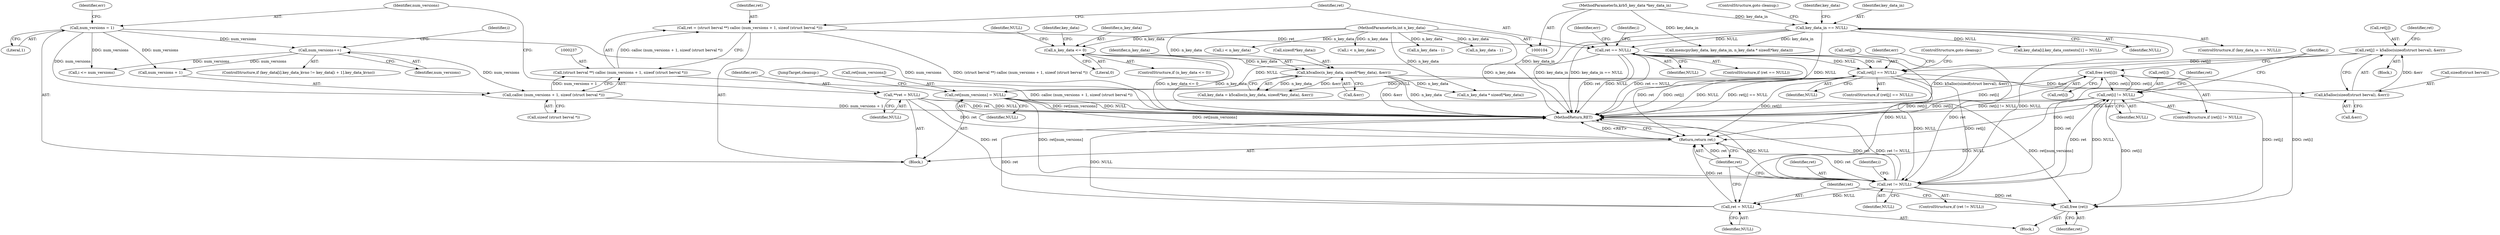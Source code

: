 digraph "0_krb5_dc7ed55c689d57de7f7408b34631bf06fec9dab1@API" {
"1000399" [label="(Call,free (ret[i]))"];
"1000380" [label="(Call,ret != NULL)"];
"1000366" [label="(Call,ret[num_versions] = NULL)"];
"1000307" [label="(Call,ret[j] == NULL)"];
"1000297" [label="(Call,ret[j] = k5alloc(sizeof(struct berval), &err))"];
"1000301" [label="(Call,k5alloc(sizeof(struct berval), &err))"];
"1000134" [label="(Call,k5calloc(n_key_data, sizeof(*key_data), &err))"];
"1000127" [label="(Call,n_key_data <= 0)"];
"1000106" [label="(MethodParameterIn,int n_key_data)"];
"1000245" [label="(Call,ret == NULL)"];
"1000234" [label="(Call,ret = (struct berval **) calloc (num_versions + 1, sizeof (struct berval *)))"];
"1000236" [label="(Call,(struct berval **) calloc (num_versions + 1, sizeof (struct berval *)))"];
"1000238" [label="(Call,calloc (num_versions + 1, sizeof (struct berval *)))"];
"1000232" [label="(Call,num_versions++)"];
"1000115" [label="(Call,num_versions = 1)"];
"1000142" [label="(Call,key_data_in == NULL)"];
"1000105" [label="(MethodParameterIn,krb5_key_data *key_data_in)"];
"1000110" [label="(Call,**ret = NULL)"];
"1000394" [label="(Call,ret[i] != NULL)"];
"1000399" [label="(Call,free (ret[i]))"];
"1000403" [label="(Call,free (ret))"];
"1000408" [label="(Return,return ret;)"];
"1000405" [label="(Call,ret = NULL)"];
"1000404" [label="(Identifier,ret)"];
"1000381" [label="(Identifier,ret)"];
"1000244" [label="(ControlStructure,if (ret == NULL))"];
"1000246" [label="(Identifier,ret)"];
"1000296" [label="(Block,)"];
"1000409" [label="(Identifier,ret)"];
"1000142" [label="(Call,key_data_in == NULL)"];
"1000105" [label="(MethodParameterIn,krb5_key_data *key_data_in)"];
"1000314" [label="(Identifier,err)"];
"1000235" [label="(Identifier,ret)"];
"1000123" [label="(Identifier,err)"];
"1000386" [label="(Identifier,i)"];
"1000239" [label="(Call,num_versions + 1)"];
"1000370" [label="(Identifier,NULL)"];
"1000111" [label="(Identifier,ret)"];
"1000106" [label="(MethodParameterIn,int n_key_data)"];
"1000112" [label="(Identifier,NULL)"];
"1000198" [label="(Call,key_data[i].key_data_contents[1] = NULL)"];
"1000297" [label="(Call,ret[j] = k5alloc(sizeof(struct berval), &err))"];
"1000394" [label="(Call,ret[i] != NULL)"];
"1000145" [label="(ControlStructure,goto cleanup;)"];
"1000236" [label="(Call,(struct berval **) calloc (num_versions + 1, sizeof (struct berval *)))"];
"1000393" [label="(ControlStructure,if (ret[i] != NULL))"];
"1000217" [label="(Identifier,i)"];
"1000392" [label="(Identifier,i)"];
"1000302" [label="(Call,sizeof(struct berval))"];
"1000213" [label="(Call,n_key_data - 1)"];
"1000400" [label="(Call,ret[i])"];
"1000141" [label="(ControlStructure,if (key_data_in == NULL))"];
"1000108" [label="(Block,)"];
"1000408" [label="(Return,return ret;)"];
"1000242" [label="(Call,sizeof (struct berval *))"];
"1000405" [label="(Call,ret = NULL)"];
"1000312" [label="(ControlStructure,goto cleanup;)"];
"1000135" [label="(Identifier,n_key_data)"];
"1000129" [label="(Literal,0)"];
"1000284" [label="(Call,n_key_data - 1)"];
"1000233" [label="(Identifier,num_versions)"];
"1000147" [label="(Identifier,key_data)"];
"1000232" [label="(Call,num_versions++)"];
"1000134" [label="(Call,k5calloc(n_key_data, sizeof(*key_data), &err))"];
"1000366" [label="(Call,ret[num_versions] = NULL)"];
"1000298" [label="(Call,ret[j])"];
"1000128" [label="(Identifier,n_key_data)"];
"1000126" [label="(ControlStructure,if (n_key_data <= 0))"];
"1000238" [label="(Call,calloc (num_versions + 1, sizeof (struct berval *)))"];
"1000132" [label="(Call,key_data = k5calloc(n_key_data, sizeof(*key_data), &err))"];
"1000158" [label="(Call,i < n_key_data)"];
"1000116" [label="(Identifier,num_versions)"];
"1000234" [label="(Call,ret = (struct berval **) calloc (num_versions + 1, sizeof (struct berval *)))"];
"1000256" [label="(Identifier,i)"];
"1000250" [label="(Identifier,err)"];
"1000143" [label="(Identifier,key_data_in)"];
"1000117" [label="(Literal,1)"];
"1000110" [label="(Call,**ret = NULL)"];
"1000395" [label="(Call,ret[i])"];
"1000308" [label="(Call,ret[j])"];
"1000311" [label="(Identifier,NULL)"];
"1000383" [label="(Block,)"];
"1000382" [label="(Identifier,NULL)"];
"1000309" [label="(Identifier,ret)"];
"1000149" [label="(Call,n_key_data * sizeof(*key_data))"];
"1000407" [label="(Identifier,NULL)"];
"1000371" [label="(JumpTarget,cleanup:)"];
"1000367" [label="(Call,ret[num_versions])"];
"1000304" [label="(Call,&err)"];
"1000127" [label="(Call,n_key_data <= 0)"];
"1000307" [label="(Call,ret[j] == NULL)"];
"1000403" [label="(Call,free (ret))"];
"1000146" [label="(Call,memcpy(key_data, key_data_in, n_key_data * sizeof(*key_data)))"];
"1000380" [label="(Call,ret != NULL)"];
"1000399" [label="(Call,free (ret[i]))"];
"1000144" [label="(Identifier,NULL)"];
"1000115" [label="(Call,num_versions = 1)"];
"1000273" [label="(Call,i < n_key_data)"];
"1000136" [label="(Call,sizeof(*key_data))"];
"1000301" [label="(Call,k5alloc(sizeof(struct berval), &err))"];
"1000406" [label="(Identifier,ret)"];
"1000131" [label="(Identifier,NULL)"];
"1000133" [label="(Identifier,key_data)"];
"1000401" [label="(Identifier,ret)"];
"1000398" [label="(Identifier,NULL)"];
"1000306" [label="(ControlStructure,if (ret[j] == NULL))"];
"1000139" [label="(Call,&err)"];
"1000247" [label="(Identifier,NULL)"];
"1000410" [label="(MethodReturn,RET)"];
"1000388" [label="(Call,i <= num_versions)"];
"1000245" [label="(Call,ret == NULL)"];
"1000218" [label="(ControlStructure,if (key_data[i].key_data_kvno != key_data[i + 1].key_data_kvno))"];
"1000379" [label="(ControlStructure,if (ret != NULL))"];
"1000399" -> "1000393"  [label="AST: "];
"1000399" -> "1000400"  [label="CFG: "];
"1000400" -> "1000399"  [label="AST: "];
"1000392" -> "1000399"  [label="CFG: "];
"1000399" -> "1000410"  [label="DDG: ret[i]"];
"1000399" -> "1000394"  [label="DDG: ret[i]"];
"1000380" -> "1000399"  [label="DDG: ret"];
"1000394" -> "1000399"  [label="DDG: ret[i]"];
"1000399" -> "1000403"  [label="DDG: ret[i]"];
"1000399" -> "1000408"  [label="DDG: ret[i]"];
"1000380" -> "1000379"  [label="AST: "];
"1000380" -> "1000382"  [label="CFG: "];
"1000381" -> "1000380"  [label="AST: "];
"1000382" -> "1000380"  [label="AST: "];
"1000386" -> "1000380"  [label="CFG: "];
"1000409" -> "1000380"  [label="CFG: "];
"1000380" -> "1000410"  [label="DDG: ret != NULL"];
"1000380" -> "1000410"  [label="DDG: NULL"];
"1000380" -> "1000410"  [label="DDG: ret"];
"1000366" -> "1000380"  [label="DDG: ret[num_versions]"];
"1000110" -> "1000380"  [label="DDG: ret"];
"1000307" -> "1000380"  [label="DDG: ret[j]"];
"1000307" -> "1000380"  [label="DDG: NULL"];
"1000245" -> "1000380"  [label="DDG: ret"];
"1000245" -> "1000380"  [label="DDG: NULL"];
"1000142" -> "1000380"  [label="DDG: NULL"];
"1000380" -> "1000394"  [label="DDG: ret"];
"1000380" -> "1000394"  [label="DDG: NULL"];
"1000380" -> "1000403"  [label="DDG: ret"];
"1000380" -> "1000405"  [label="DDG: NULL"];
"1000380" -> "1000408"  [label="DDG: ret"];
"1000366" -> "1000108"  [label="AST: "];
"1000366" -> "1000370"  [label="CFG: "];
"1000367" -> "1000366"  [label="AST: "];
"1000370" -> "1000366"  [label="AST: "];
"1000371" -> "1000366"  [label="CFG: "];
"1000366" -> "1000410"  [label="DDG: NULL"];
"1000366" -> "1000410"  [label="DDG: ret[num_versions]"];
"1000307" -> "1000366"  [label="DDG: NULL"];
"1000245" -> "1000366"  [label="DDG: NULL"];
"1000366" -> "1000403"  [label="DDG: ret[num_versions]"];
"1000366" -> "1000408"  [label="DDG: ret[num_versions]"];
"1000307" -> "1000306"  [label="AST: "];
"1000307" -> "1000311"  [label="CFG: "];
"1000308" -> "1000307"  [label="AST: "];
"1000311" -> "1000307"  [label="AST: "];
"1000312" -> "1000307"  [label="CFG: "];
"1000314" -> "1000307"  [label="CFG: "];
"1000307" -> "1000410"  [label="DDG: NULL"];
"1000307" -> "1000410"  [label="DDG: ret[j] == NULL"];
"1000307" -> "1000410"  [label="DDG: ret[j]"];
"1000297" -> "1000307"  [label="DDG: ret[j]"];
"1000245" -> "1000307"  [label="DDG: ret"];
"1000245" -> "1000307"  [label="DDG: NULL"];
"1000307" -> "1000403"  [label="DDG: ret[j]"];
"1000307" -> "1000408"  [label="DDG: ret[j]"];
"1000297" -> "1000296"  [label="AST: "];
"1000297" -> "1000301"  [label="CFG: "];
"1000298" -> "1000297"  [label="AST: "];
"1000301" -> "1000297"  [label="AST: "];
"1000309" -> "1000297"  [label="CFG: "];
"1000297" -> "1000410"  [label="DDG: k5alloc(sizeof(struct berval), &err)"];
"1000301" -> "1000297"  [label="DDG: &err"];
"1000301" -> "1000304"  [label="CFG: "];
"1000302" -> "1000301"  [label="AST: "];
"1000304" -> "1000301"  [label="AST: "];
"1000301" -> "1000410"  [label="DDG: &err"];
"1000134" -> "1000301"  [label="DDG: &err"];
"1000134" -> "1000132"  [label="AST: "];
"1000134" -> "1000139"  [label="CFG: "];
"1000135" -> "1000134"  [label="AST: "];
"1000136" -> "1000134"  [label="AST: "];
"1000139" -> "1000134"  [label="AST: "];
"1000132" -> "1000134"  [label="CFG: "];
"1000134" -> "1000410"  [label="DDG: &err"];
"1000134" -> "1000410"  [label="DDG: n_key_data"];
"1000134" -> "1000132"  [label="DDG: n_key_data"];
"1000134" -> "1000132"  [label="DDG: &err"];
"1000127" -> "1000134"  [label="DDG: n_key_data"];
"1000106" -> "1000134"  [label="DDG: n_key_data"];
"1000134" -> "1000149"  [label="DDG: n_key_data"];
"1000127" -> "1000126"  [label="AST: "];
"1000127" -> "1000129"  [label="CFG: "];
"1000128" -> "1000127"  [label="AST: "];
"1000129" -> "1000127"  [label="AST: "];
"1000131" -> "1000127"  [label="CFG: "];
"1000133" -> "1000127"  [label="CFG: "];
"1000127" -> "1000410"  [label="DDG: n_key_data <= 0"];
"1000127" -> "1000410"  [label="DDG: n_key_data"];
"1000106" -> "1000127"  [label="DDG: n_key_data"];
"1000106" -> "1000104"  [label="AST: "];
"1000106" -> "1000410"  [label="DDG: n_key_data"];
"1000106" -> "1000149"  [label="DDG: n_key_data"];
"1000106" -> "1000158"  [label="DDG: n_key_data"];
"1000106" -> "1000213"  [label="DDG: n_key_data"];
"1000106" -> "1000273"  [label="DDG: n_key_data"];
"1000106" -> "1000284"  [label="DDG: n_key_data"];
"1000245" -> "1000244"  [label="AST: "];
"1000245" -> "1000247"  [label="CFG: "];
"1000246" -> "1000245"  [label="AST: "];
"1000247" -> "1000245"  [label="AST: "];
"1000250" -> "1000245"  [label="CFG: "];
"1000256" -> "1000245"  [label="CFG: "];
"1000245" -> "1000410"  [label="DDG: ret == NULL"];
"1000245" -> "1000410"  [label="DDG: ret"];
"1000245" -> "1000410"  [label="DDG: NULL"];
"1000234" -> "1000245"  [label="DDG: ret"];
"1000142" -> "1000245"  [label="DDG: NULL"];
"1000245" -> "1000408"  [label="DDG: ret"];
"1000234" -> "1000108"  [label="AST: "];
"1000234" -> "1000236"  [label="CFG: "];
"1000235" -> "1000234"  [label="AST: "];
"1000236" -> "1000234"  [label="AST: "];
"1000246" -> "1000234"  [label="CFG: "];
"1000234" -> "1000410"  [label="DDG: (struct berval **) calloc (num_versions + 1, sizeof (struct berval *))"];
"1000236" -> "1000234"  [label="DDG: calloc (num_versions + 1, sizeof (struct berval *))"];
"1000236" -> "1000238"  [label="CFG: "];
"1000237" -> "1000236"  [label="AST: "];
"1000238" -> "1000236"  [label="AST: "];
"1000236" -> "1000410"  [label="DDG: calloc (num_versions + 1, sizeof (struct berval *))"];
"1000238" -> "1000236"  [label="DDG: num_versions + 1"];
"1000238" -> "1000242"  [label="CFG: "];
"1000239" -> "1000238"  [label="AST: "];
"1000242" -> "1000238"  [label="AST: "];
"1000238" -> "1000410"  [label="DDG: num_versions + 1"];
"1000232" -> "1000238"  [label="DDG: num_versions"];
"1000115" -> "1000238"  [label="DDG: num_versions"];
"1000232" -> "1000218"  [label="AST: "];
"1000232" -> "1000233"  [label="CFG: "];
"1000233" -> "1000232"  [label="AST: "];
"1000217" -> "1000232"  [label="CFG: "];
"1000115" -> "1000232"  [label="DDG: num_versions"];
"1000232" -> "1000239"  [label="DDG: num_versions"];
"1000232" -> "1000388"  [label="DDG: num_versions"];
"1000115" -> "1000108"  [label="AST: "];
"1000115" -> "1000117"  [label="CFG: "];
"1000116" -> "1000115"  [label="AST: "];
"1000117" -> "1000115"  [label="AST: "];
"1000123" -> "1000115"  [label="CFG: "];
"1000115" -> "1000410"  [label="DDG: num_versions"];
"1000115" -> "1000239"  [label="DDG: num_versions"];
"1000115" -> "1000388"  [label="DDG: num_versions"];
"1000142" -> "1000141"  [label="AST: "];
"1000142" -> "1000144"  [label="CFG: "];
"1000143" -> "1000142"  [label="AST: "];
"1000144" -> "1000142"  [label="AST: "];
"1000145" -> "1000142"  [label="CFG: "];
"1000147" -> "1000142"  [label="CFG: "];
"1000142" -> "1000410"  [label="DDG: key_data_in == NULL"];
"1000142" -> "1000410"  [label="DDG: NULL"];
"1000142" -> "1000410"  [label="DDG: key_data_in"];
"1000105" -> "1000142"  [label="DDG: key_data_in"];
"1000142" -> "1000146"  [label="DDG: key_data_in"];
"1000142" -> "1000198"  [label="DDG: NULL"];
"1000105" -> "1000104"  [label="AST: "];
"1000105" -> "1000410"  [label="DDG: key_data_in"];
"1000105" -> "1000146"  [label="DDG: key_data_in"];
"1000110" -> "1000108"  [label="AST: "];
"1000110" -> "1000112"  [label="CFG: "];
"1000111" -> "1000110"  [label="AST: "];
"1000112" -> "1000110"  [label="AST: "];
"1000116" -> "1000110"  [label="CFG: "];
"1000110" -> "1000410"  [label="DDG: NULL"];
"1000110" -> "1000410"  [label="DDG: ret"];
"1000110" -> "1000408"  [label="DDG: ret"];
"1000394" -> "1000393"  [label="AST: "];
"1000394" -> "1000398"  [label="CFG: "];
"1000395" -> "1000394"  [label="AST: "];
"1000398" -> "1000394"  [label="AST: "];
"1000401" -> "1000394"  [label="CFG: "];
"1000392" -> "1000394"  [label="CFG: "];
"1000394" -> "1000410"  [label="DDG: ret[i] != NULL"];
"1000394" -> "1000410"  [label="DDG: ret[i]"];
"1000394" -> "1000403"  [label="DDG: ret[i]"];
"1000394" -> "1000405"  [label="DDG: NULL"];
"1000394" -> "1000408"  [label="DDG: ret[i]"];
"1000403" -> "1000383"  [label="AST: "];
"1000403" -> "1000404"  [label="CFG: "];
"1000404" -> "1000403"  [label="AST: "];
"1000406" -> "1000403"  [label="CFG: "];
"1000408" -> "1000108"  [label="AST: "];
"1000408" -> "1000409"  [label="CFG: "];
"1000409" -> "1000408"  [label="AST: "];
"1000410" -> "1000408"  [label="CFG: "];
"1000408" -> "1000410"  [label="DDG: <RET>"];
"1000409" -> "1000408"  [label="DDG: ret"];
"1000405" -> "1000408"  [label="DDG: ret"];
"1000405" -> "1000383"  [label="AST: "];
"1000405" -> "1000407"  [label="CFG: "];
"1000406" -> "1000405"  [label="AST: "];
"1000407" -> "1000405"  [label="AST: "];
"1000409" -> "1000405"  [label="CFG: "];
"1000405" -> "1000410"  [label="DDG: NULL"];
"1000405" -> "1000410"  [label="DDG: ret"];
}
